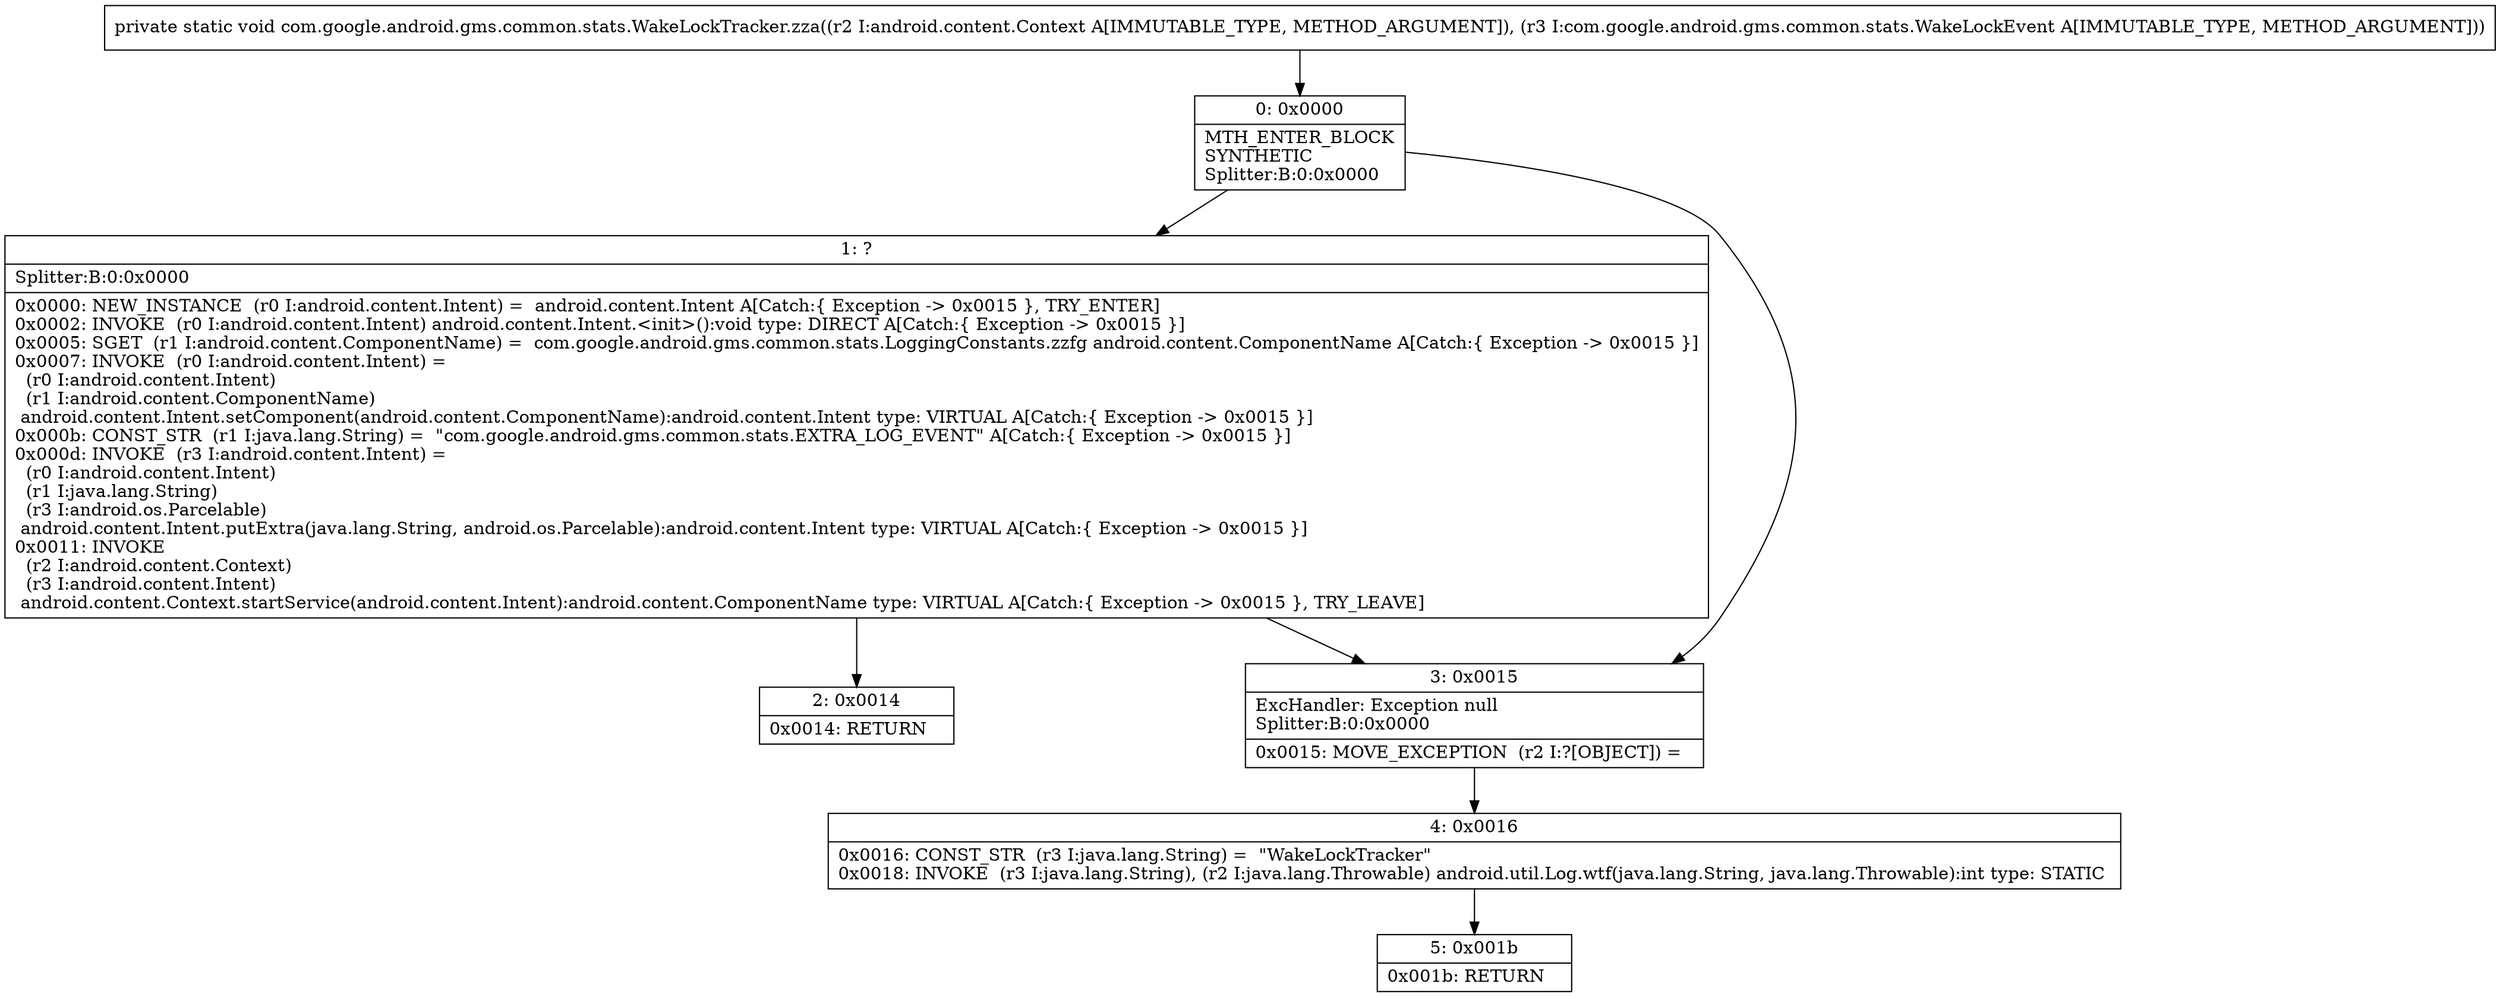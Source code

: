 digraph "CFG forcom.google.android.gms.common.stats.WakeLockTracker.zza(Landroid\/content\/Context;Lcom\/google\/android\/gms\/common\/stats\/WakeLockEvent;)V" {
Node_0 [shape=record,label="{0\:\ 0x0000|MTH_ENTER_BLOCK\lSYNTHETIC\lSplitter:B:0:0x0000\l}"];
Node_1 [shape=record,label="{1\:\ ?|Splitter:B:0:0x0000\l|0x0000: NEW_INSTANCE  (r0 I:android.content.Intent) =  android.content.Intent A[Catch:\{ Exception \-\> 0x0015 \}, TRY_ENTER]\l0x0002: INVOKE  (r0 I:android.content.Intent) android.content.Intent.\<init\>():void type: DIRECT A[Catch:\{ Exception \-\> 0x0015 \}]\l0x0005: SGET  (r1 I:android.content.ComponentName) =  com.google.android.gms.common.stats.LoggingConstants.zzfg android.content.ComponentName A[Catch:\{ Exception \-\> 0x0015 \}]\l0x0007: INVOKE  (r0 I:android.content.Intent) = \l  (r0 I:android.content.Intent)\l  (r1 I:android.content.ComponentName)\l android.content.Intent.setComponent(android.content.ComponentName):android.content.Intent type: VIRTUAL A[Catch:\{ Exception \-\> 0x0015 \}]\l0x000b: CONST_STR  (r1 I:java.lang.String) =  \"com.google.android.gms.common.stats.EXTRA_LOG_EVENT\" A[Catch:\{ Exception \-\> 0x0015 \}]\l0x000d: INVOKE  (r3 I:android.content.Intent) = \l  (r0 I:android.content.Intent)\l  (r1 I:java.lang.String)\l  (r3 I:android.os.Parcelable)\l android.content.Intent.putExtra(java.lang.String, android.os.Parcelable):android.content.Intent type: VIRTUAL A[Catch:\{ Exception \-\> 0x0015 \}]\l0x0011: INVOKE  \l  (r2 I:android.content.Context)\l  (r3 I:android.content.Intent)\l android.content.Context.startService(android.content.Intent):android.content.ComponentName type: VIRTUAL A[Catch:\{ Exception \-\> 0x0015 \}, TRY_LEAVE]\l}"];
Node_2 [shape=record,label="{2\:\ 0x0014|0x0014: RETURN   \l}"];
Node_3 [shape=record,label="{3\:\ 0x0015|ExcHandler: Exception null\lSplitter:B:0:0x0000\l|0x0015: MOVE_EXCEPTION  (r2 I:?[OBJECT]) =  \l}"];
Node_4 [shape=record,label="{4\:\ 0x0016|0x0016: CONST_STR  (r3 I:java.lang.String) =  \"WakeLockTracker\" \l0x0018: INVOKE  (r3 I:java.lang.String), (r2 I:java.lang.Throwable) android.util.Log.wtf(java.lang.String, java.lang.Throwable):int type: STATIC \l}"];
Node_5 [shape=record,label="{5\:\ 0x001b|0x001b: RETURN   \l}"];
MethodNode[shape=record,label="{private static void com.google.android.gms.common.stats.WakeLockTracker.zza((r2 I:android.content.Context A[IMMUTABLE_TYPE, METHOD_ARGUMENT]), (r3 I:com.google.android.gms.common.stats.WakeLockEvent A[IMMUTABLE_TYPE, METHOD_ARGUMENT])) }"];
MethodNode -> Node_0;
Node_0 -> Node_1;
Node_0 -> Node_3;
Node_1 -> Node_2;
Node_1 -> Node_3;
Node_3 -> Node_4;
Node_4 -> Node_5;
}

